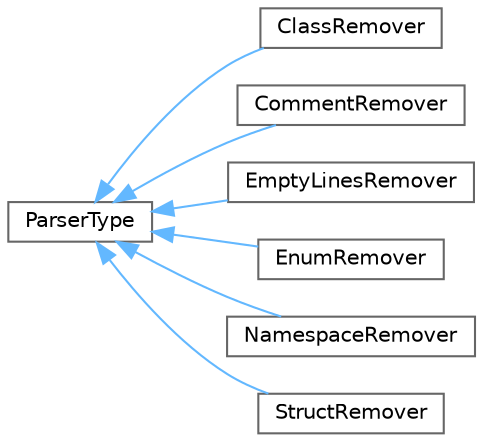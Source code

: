 digraph "Graphical Class Hierarchy"
{
 // LATEX_PDF_SIZE
  bgcolor="transparent";
  edge [fontname=Helvetica,fontsize=10,labelfontname=Helvetica,labelfontsize=10];
  node [fontname=Helvetica,fontsize=10,shape=box,height=0.2,width=0.4];
  rankdir="LR";
  Node0 [id="Node000000",label="ParserType",height=0.2,width=0.4,color="grey40", fillcolor="white", style="filled",URL="$class_parser_type.html",tooltip=" "];
  Node0 -> Node1 [id="edge6_Node000000_Node000001",dir="back",color="steelblue1",style="solid",tooltip=" "];
  Node1 [id="Node000001",label="ClassRemover",height=0.2,width=0.4,color="grey40", fillcolor="white", style="filled",URL="$class_class_remover.html",tooltip=" "];
  Node0 -> Node2 [id="edge7_Node000000_Node000002",dir="back",color="steelblue1",style="solid",tooltip=" "];
  Node2 [id="Node000002",label="CommentRemover",height=0.2,width=0.4,color="grey40", fillcolor="white", style="filled",URL="$class_comment_remover.html",tooltip=" "];
  Node0 -> Node3 [id="edge8_Node000000_Node000003",dir="back",color="steelblue1",style="solid",tooltip=" "];
  Node3 [id="Node000003",label="EmptyLinesRemover",height=0.2,width=0.4,color="grey40", fillcolor="white", style="filled",URL="$class_empty_lines_remover.html",tooltip=" "];
  Node0 -> Node4 [id="edge9_Node000000_Node000004",dir="back",color="steelblue1",style="solid",tooltip=" "];
  Node4 [id="Node000004",label="EnumRemover",height=0.2,width=0.4,color="grey40", fillcolor="white", style="filled",URL="$class_enum_remover.html",tooltip=" "];
  Node0 -> Node5 [id="edge10_Node000000_Node000005",dir="back",color="steelblue1",style="solid",tooltip=" "];
  Node5 [id="Node000005",label="NamespaceRemover",height=0.2,width=0.4,color="grey40", fillcolor="white", style="filled",URL="$class_namespace_remover.html",tooltip=" "];
  Node0 -> Node6 [id="edge11_Node000000_Node000006",dir="back",color="steelblue1",style="solid",tooltip=" "];
  Node6 [id="Node000006",label="StructRemover",height=0.2,width=0.4,color="grey40", fillcolor="white", style="filled",URL="$class_struct_remover.html",tooltip=" "];
}
